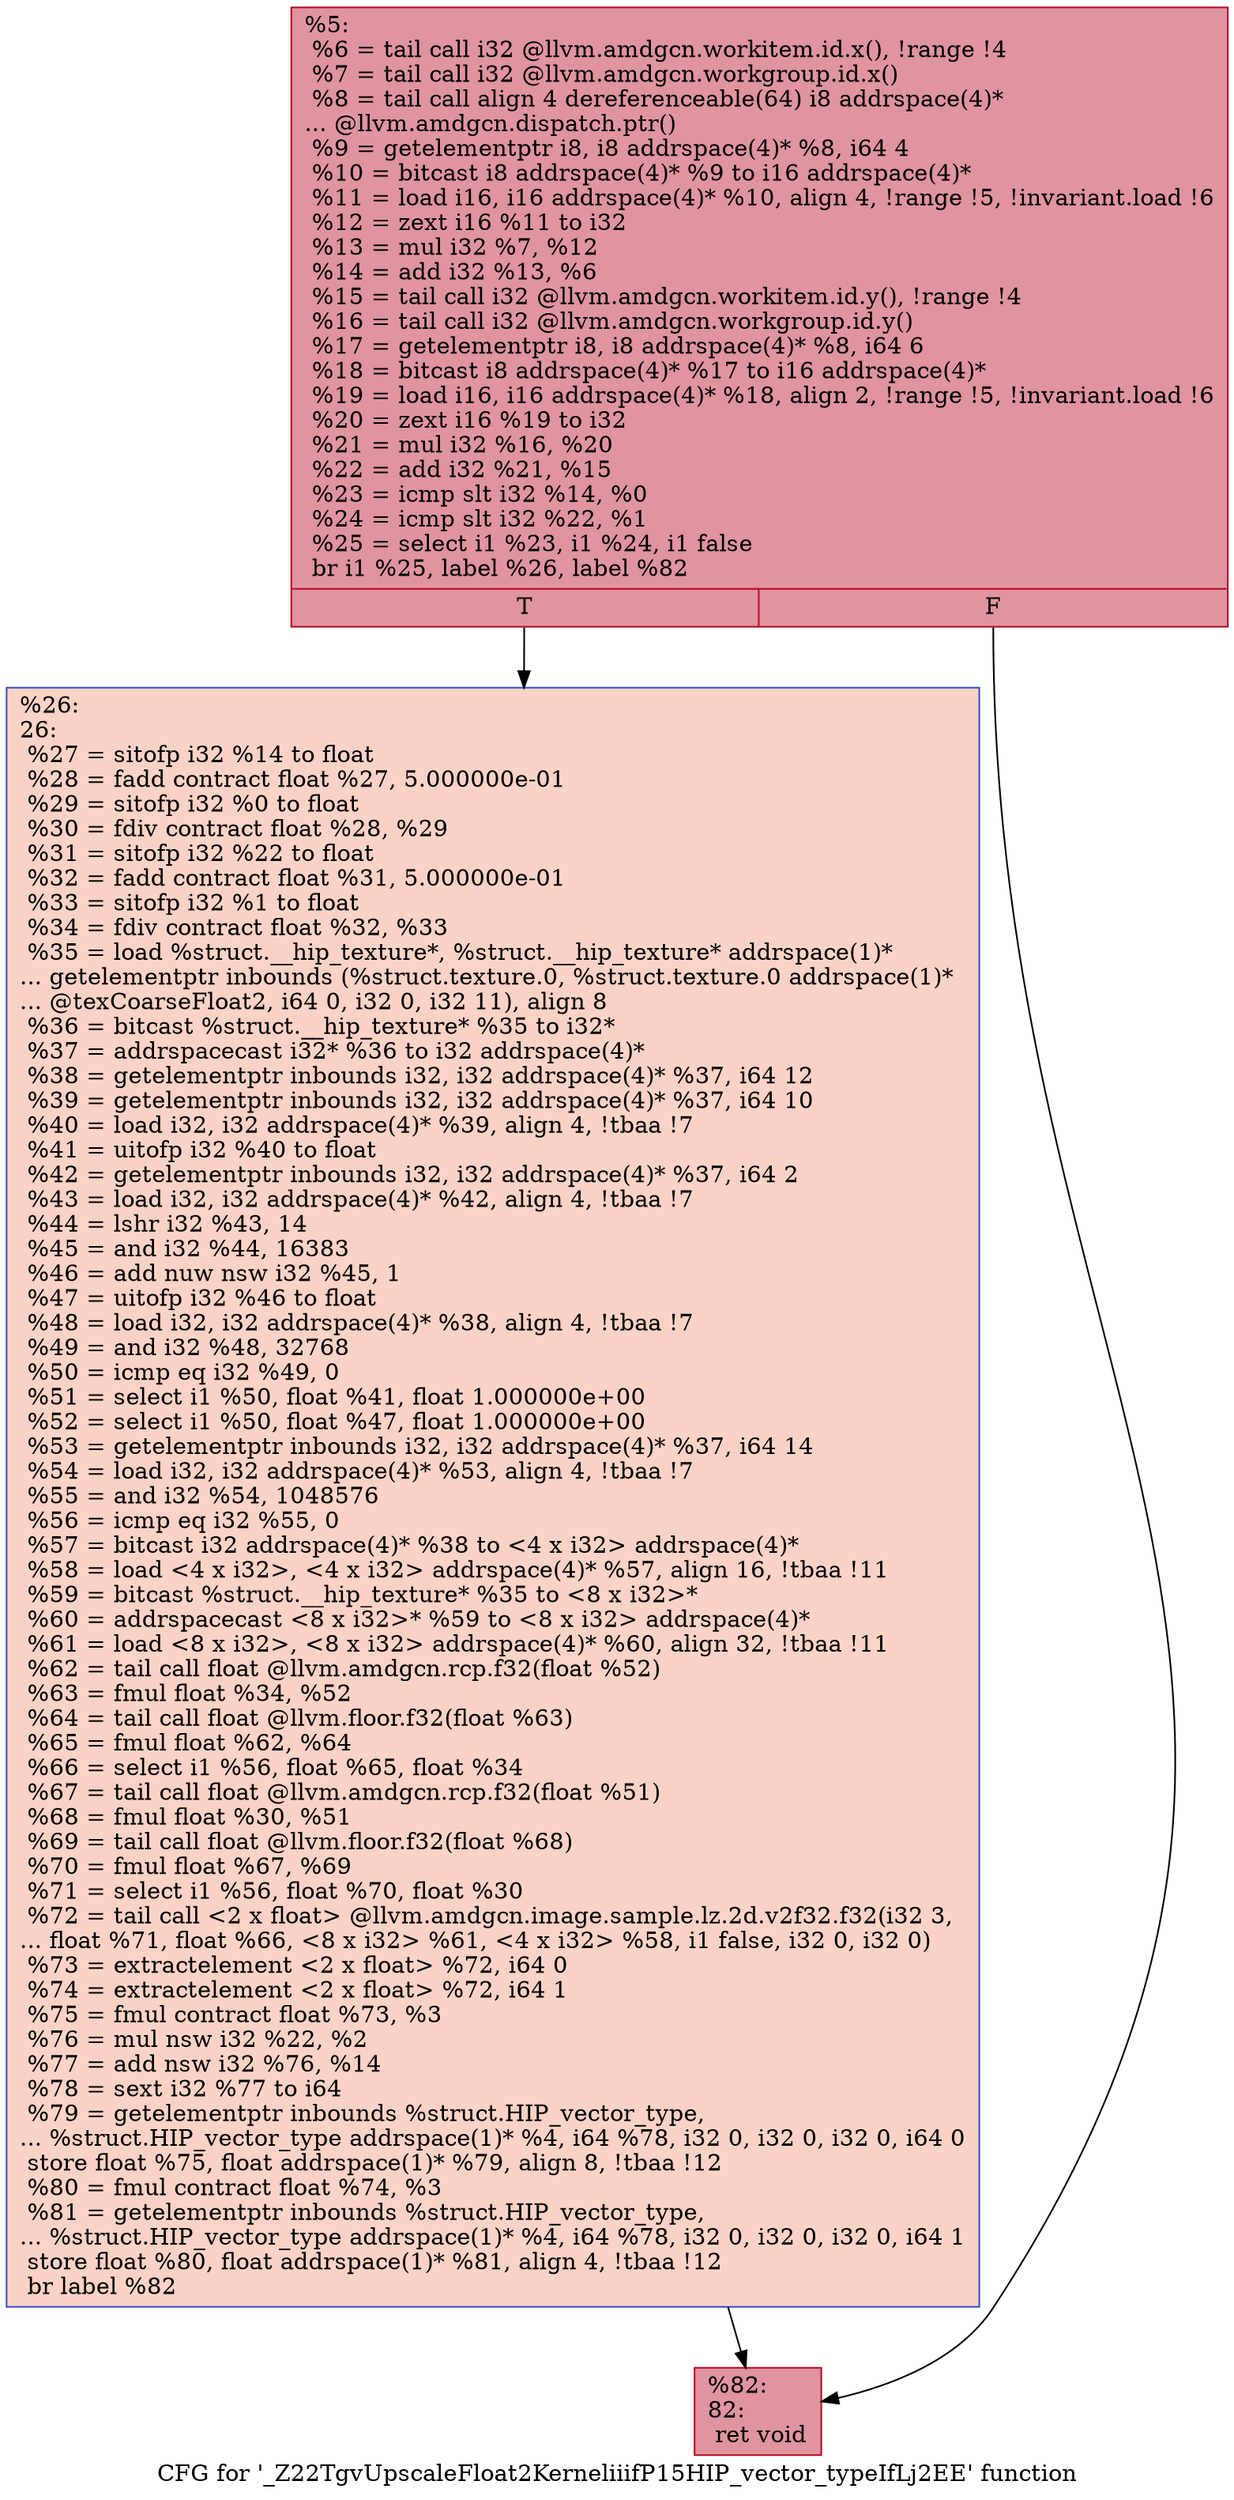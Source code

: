 digraph "CFG for '_Z22TgvUpscaleFloat2KerneliiifP15HIP_vector_typeIfLj2EE' function" {
	label="CFG for '_Z22TgvUpscaleFloat2KerneliiifP15HIP_vector_typeIfLj2EE' function";

	Node0x51ff0a0 [shape=record,color="#b70d28ff", style=filled, fillcolor="#b70d2870",label="{%5:\l  %6 = tail call i32 @llvm.amdgcn.workitem.id.x(), !range !4\l  %7 = tail call i32 @llvm.amdgcn.workgroup.id.x()\l  %8 = tail call align 4 dereferenceable(64) i8 addrspace(4)*\l... @llvm.amdgcn.dispatch.ptr()\l  %9 = getelementptr i8, i8 addrspace(4)* %8, i64 4\l  %10 = bitcast i8 addrspace(4)* %9 to i16 addrspace(4)*\l  %11 = load i16, i16 addrspace(4)* %10, align 4, !range !5, !invariant.load !6\l  %12 = zext i16 %11 to i32\l  %13 = mul i32 %7, %12\l  %14 = add i32 %13, %6\l  %15 = tail call i32 @llvm.amdgcn.workitem.id.y(), !range !4\l  %16 = tail call i32 @llvm.amdgcn.workgroup.id.y()\l  %17 = getelementptr i8, i8 addrspace(4)* %8, i64 6\l  %18 = bitcast i8 addrspace(4)* %17 to i16 addrspace(4)*\l  %19 = load i16, i16 addrspace(4)* %18, align 2, !range !5, !invariant.load !6\l  %20 = zext i16 %19 to i32\l  %21 = mul i32 %16, %20\l  %22 = add i32 %21, %15\l  %23 = icmp slt i32 %14, %0\l  %24 = icmp slt i32 %22, %1\l  %25 = select i1 %23, i1 %24, i1 false\l  br i1 %25, label %26, label %82\l|{<s0>T|<s1>F}}"];
	Node0x51ff0a0:s0 -> Node0x52024a0;
	Node0x51ff0a0:s1 -> Node0x5202530;
	Node0x52024a0 [shape=record,color="#3d50c3ff", style=filled, fillcolor="#f59c7d70",label="{%26:\l26:                                               \l  %27 = sitofp i32 %14 to float\l  %28 = fadd contract float %27, 5.000000e-01\l  %29 = sitofp i32 %0 to float\l  %30 = fdiv contract float %28, %29\l  %31 = sitofp i32 %22 to float\l  %32 = fadd contract float %31, 5.000000e-01\l  %33 = sitofp i32 %1 to float\l  %34 = fdiv contract float %32, %33\l  %35 = load %struct.__hip_texture*, %struct.__hip_texture* addrspace(1)*\l... getelementptr inbounds (%struct.texture.0, %struct.texture.0 addrspace(1)*\l... @texCoarseFloat2, i64 0, i32 0, i32 11), align 8\l  %36 = bitcast %struct.__hip_texture* %35 to i32*\l  %37 = addrspacecast i32* %36 to i32 addrspace(4)*\l  %38 = getelementptr inbounds i32, i32 addrspace(4)* %37, i64 12\l  %39 = getelementptr inbounds i32, i32 addrspace(4)* %37, i64 10\l  %40 = load i32, i32 addrspace(4)* %39, align 4, !tbaa !7\l  %41 = uitofp i32 %40 to float\l  %42 = getelementptr inbounds i32, i32 addrspace(4)* %37, i64 2\l  %43 = load i32, i32 addrspace(4)* %42, align 4, !tbaa !7\l  %44 = lshr i32 %43, 14\l  %45 = and i32 %44, 16383\l  %46 = add nuw nsw i32 %45, 1\l  %47 = uitofp i32 %46 to float\l  %48 = load i32, i32 addrspace(4)* %38, align 4, !tbaa !7\l  %49 = and i32 %48, 32768\l  %50 = icmp eq i32 %49, 0\l  %51 = select i1 %50, float %41, float 1.000000e+00\l  %52 = select i1 %50, float %47, float 1.000000e+00\l  %53 = getelementptr inbounds i32, i32 addrspace(4)* %37, i64 14\l  %54 = load i32, i32 addrspace(4)* %53, align 4, !tbaa !7\l  %55 = and i32 %54, 1048576\l  %56 = icmp eq i32 %55, 0\l  %57 = bitcast i32 addrspace(4)* %38 to \<4 x i32\> addrspace(4)*\l  %58 = load \<4 x i32\>, \<4 x i32\> addrspace(4)* %57, align 16, !tbaa !11\l  %59 = bitcast %struct.__hip_texture* %35 to \<8 x i32\>*\l  %60 = addrspacecast \<8 x i32\>* %59 to \<8 x i32\> addrspace(4)*\l  %61 = load \<8 x i32\>, \<8 x i32\> addrspace(4)* %60, align 32, !tbaa !11\l  %62 = tail call float @llvm.amdgcn.rcp.f32(float %52)\l  %63 = fmul float %34, %52\l  %64 = tail call float @llvm.floor.f32(float %63)\l  %65 = fmul float %62, %64\l  %66 = select i1 %56, float %65, float %34\l  %67 = tail call float @llvm.amdgcn.rcp.f32(float %51)\l  %68 = fmul float %30, %51\l  %69 = tail call float @llvm.floor.f32(float %68)\l  %70 = fmul float %67, %69\l  %71 = select i1 %56, float %70, float %30\l  %72 = tail call \<2 x float\> @llvm.amdgcn.image.sample.lz.2d.v2f32.f32(i32 3,\l... float %71, float %66, \<8 x i32\> %61, \<4 x i32\> %58, i1 false, i32 0, i32 0)\l  %73 = extractelement \<2 x float\> %72, i64 0\l  %74 = extractelement \<2 x float\> %72, i64 1\l  %75 = fmul contract float %73, %3\l  %76 = mul nsw i32 %22, %2\l  %77 = add nsw i32 %76, %14\l  %78 = sext i32 %77 to i64\l  %79 = getelementptr inbounds %struct.HIP_vector_type,\l... %struct.HIP_vector_type addrspace(1)* %4, i64 %78, i32 0, i32 0, i32 0, i64 0\l  store float %75, float addrspace(1)* %79, align 8, !tbaa !12\l  %80 = fmul contract float %74, %3\l  %81 = getelementptr inbounds %struct.HIP_vector_type,\l... %struct.HIP_vector_type addrspace(1)* %4, i64 %78, i32 0, i32 0, i32 0, i64 1\l  store float %80, float addrspace(1)* %81, align 4, !tbaa !12\l  br label %82\l}"];
	Node0x52024a0 -> Node0x5202530;
	Node0x5202530 [shape=record,color="#b70d28ff", style=filled, fillcolor="#b70d2870",label="{%82:\l82:                                               \l  ret void\l}"];
}
